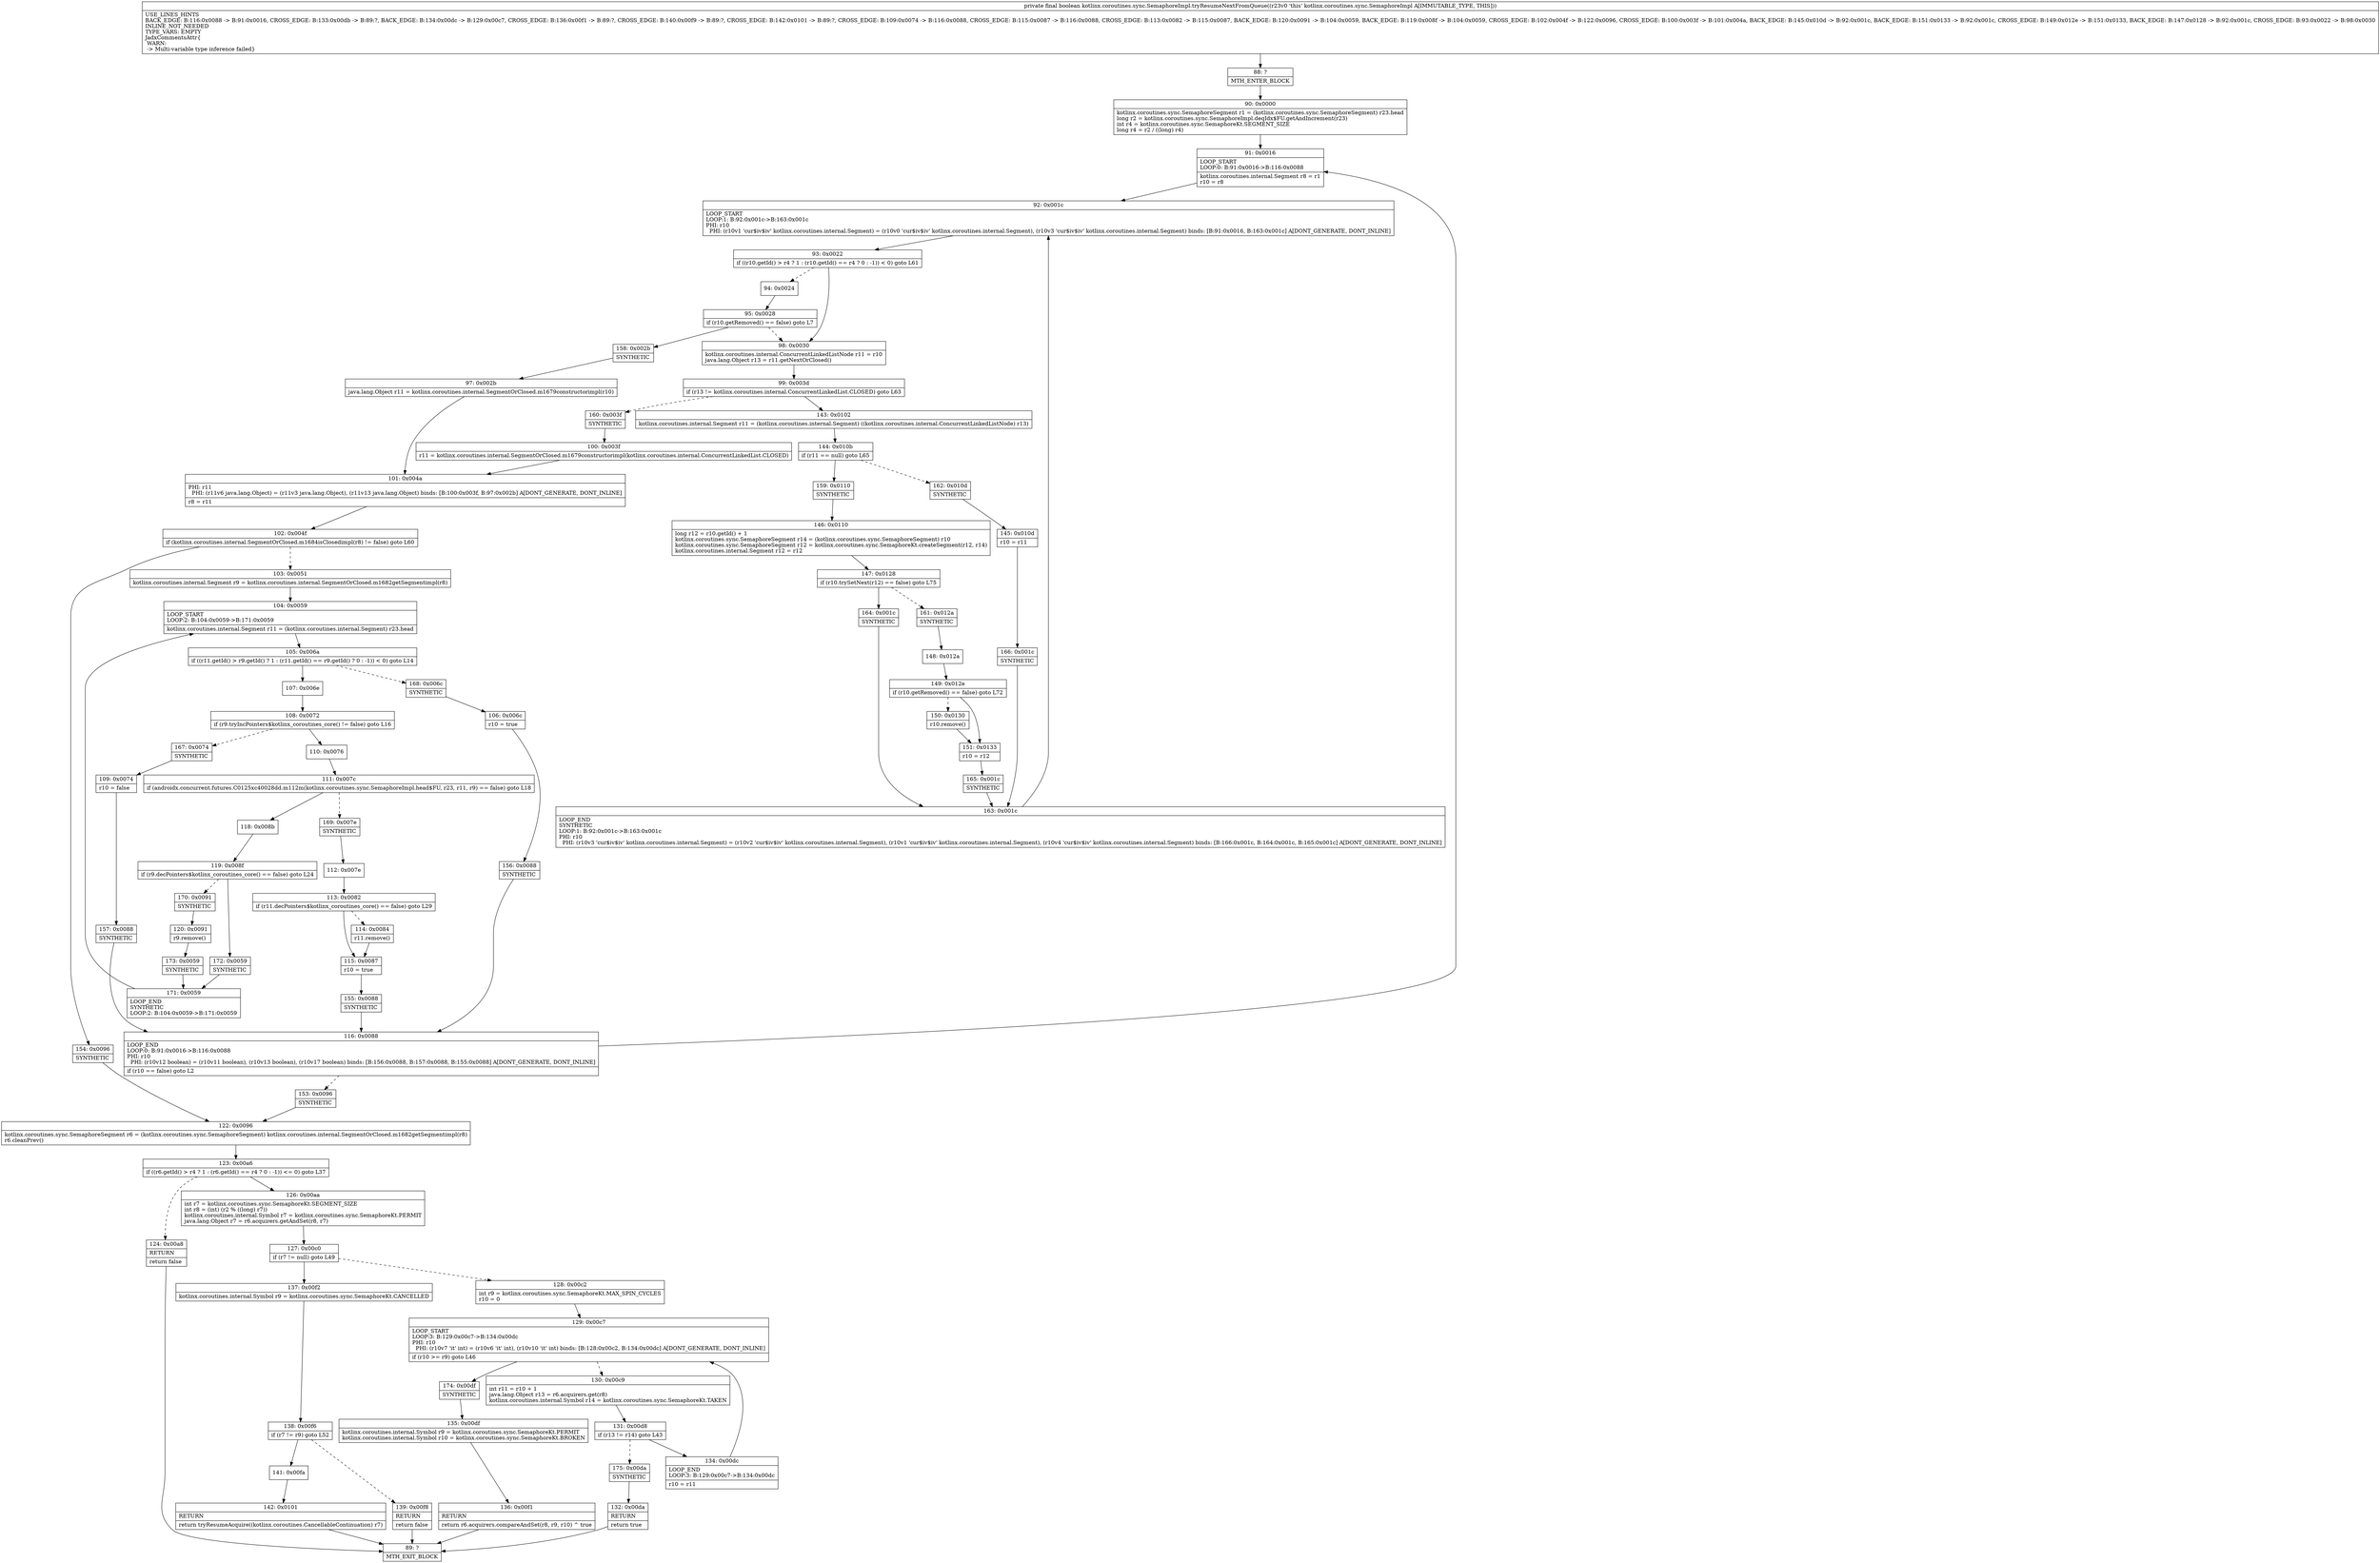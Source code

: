 digraph "CFG forkotlinx.coroutines.sync.SemaphoreImpl.tryResumeNextFromQueue()Z" {
Node_88 [shape=record,label="{88\:\ ?|MTH_ENTER_BLOCK\l}"];
Node_90 [shape=record,label="{90\:\ 0x0000|kotlinx.coroutines.sync.SemaphoreSegment r1 = (kotlinx.coroutines.sync.SemaphoreSegment) r23.head\llong r2 = kotlinx.coroutines.sync.SemaphoreImpl.deqIdx$FU.getAndIncrement(r23)\lint r4 = kotlinx.coroutines.sync.SemaphoreKt.SEGMENT_SIZE\llong r4 = r2 \/ ((long) r4)\l}"];
Node_91 [shape=record,label="{91\:\ 0x0016|LOOP_START\lLOOP:0: B:91:0x0016\-\>B:116:0x0088\l|kotlinx.coroutines.internal.Segment r8 = r1\lr10 = r8\l}"];
Node_92 [shape=record,label="{92\:\ 0x001c|LOOP_START\lLOOP:1: B:92:0x001c\-\>B:163:0x001c\lPHI: r10 \l  PHI: (r10v1 'cur$iv$iv' kotlinx.coroutines.internal.Segment) = (r10v0 'cur$iv$iv' kotlinx.coroutines.internal.Segment), (r10v3 'cur$iv$iv' kotlinx.coroutines.internal.Segment) binds: [B:91:0x0016, B:163:0x001c] A[DONT_GENERATE, DONT_INLINE]\l}"];
Node_93 [shape=record,label="{93\:\ 0x0022|if ((r10.getId() \> r4 ? 1 : (r10.getId() == r4 ? 0 : \-1)) \< 0) goto L61\l}"];
Node_94 [shape=record,label="{94\:\ 0x0024}"];
Node_95 [shape=record,label="{95\:\ 0x0028|if (r10.getRemoved() == false) goto L7\l}"];
Node_158 [shape=record,label="{158\:\ 0x002b|SYNTHETIC\l}"];
Node_97 [shape=record,label="{97\:\ 0x002b|java.lang.Object r11 = kotlinx.coroutines.internal.SegmentOrClosed.m1679constructorimpl(r10)\l}"];
Node_101 [shape=record,label="{101\:\ 0x004a|PHI: r11 \l  PHI: (r11v6 java.lang.Object) = (r11v3 java.lang.Object), (r11v13 java.lang.Object) binds: [B:100:0x003f, B:97:0x002b] A[DONT_GENERATE, DONT_INLINE]\l|r8 = r11\l}"];
Node_102 [shape=record,label="{102\:\ 0x004f|if (kotlinx.coroutines.internal.SegmentOrClosed.m1684isClosedimpl(r8) != false) goto L60\l}"];
Node_103 [shape=record,label="{103\:\ 0x0051|kotlinx.coroutines.internal.Segment r9 = kotlinx.coroutines.internal.SegmentOrClosed.m1682getSegmentimpl(r8)\l}"];
Node_104 [shape=record,label="{104\:\ 0x0059|LOOP_START\lLOOP:2: B:104:0x0059\-\>B:171:0x0059\l|kotlinx.coroutines.internal.Segment r11 = (kotlinx.coroutines.internal.Segment) r23.head\l}"];
Node_105 [shape=record,label="{105\:\ 0x006a|if ((r11.getId() \> r9.getId() ? 1 : (r11.getId() == r9.getId() ? 0 : \-1)) \< 0) goto L14\l}"];
Node_107 [shape=record,label="{107\:\ 0x006e}"];
Node_108 [shape=record,label="{108\:\ 0x0072|if (r9.tryIncPointers$kotlinx_coroutines_core() != false) goto L16\l}"];
Node_110 [shape=record,label="{110\:\ 0x0076}"];
Node_111 [shape=record,label="{111\:\ 0x007c|if (androidx.concurrent.futures.C0125xc40028dd.m112m(kotlinx.coroutines.sync.SemaphoreImpl.head$FU, r23, r11, r9) == false) goto L18\l}"];
Node_118 [shape=record,label="{118\:\ 0x008b}"];
Node_119 [shape=record,label="{119\:\ 0x008f|if (r9.decPointers$kotlinx_coroutines_core() == false) goto L24\l}"];
Node_170 [shape=record,label="{170\:\ 0x0091|SYNTHETIC\l}"];
Node_120 [shape=record,label="{120\:\ 0x0091|r9.remove()\l}"];
Node_173 [shape=record,label="{173\:\ 0x0059|SYNTHETIC\l}"];
Node_171 [shape=record,label="{171\:\ 0x0059|LOOP_END\lSYNTHETIC\lLOOP:2: B:104:0x0059\-\>B:171:0x0059\l}"];
Node_172 [shape=record,label="{172\:\ 0x0059|SYNTHETIC\l}"];
Node_169 [shape=record,label="{169\:\ 0x007e|SYNTHETIC\l}"];
Node_112 [shape=record,label="{112\:\ 0x007e}"];
Node_113 [shape=record,label="{113\:\ 0x0082|if (r11.decPointers$kotlinx_coroutines_core() == false) goto L29\l}"];
Node_114 [shape=record,label="{114\:\ 0x0084|r11.remove()\l}"];
Node_115 [shape=record,label="{115\:\ 0x0087|r10 = true\l}"];
Node_155 [shape=record,label="{155\:\ 0x0088|SYNTHETIC\l}"];
Node_116 [shape=record,label="{116\:\ 0x0088|LOOP_END\lLOOP:0: B:91:0x0016\-\>B:116:0x0088\lPHI: r10 \l  PHI: (r10v12 boolean) = (r10v11 boolean), (r10v13 boolean), (r10v17 boolean) binds: [B:156:0x0088, B:157:0x0088, B:155:0x0088] A[DONT_GENERATE, DONT_INLINE]\l|if (r10 == false) goto L2\l}"];
Node_153 [shape=record,label="{153\:\ 0x0096|SYNTHETIC\l}"];
Node_122 [shape=record,label="{122\:\ 0x0096|kotlinx.coroutines.sync.SemaphoreSegment r6 = (kotlinx.coroutines.sync.SemaphoreSegment) kotlinx.coroutines.internal.SegmentOrClosed.m1682getSegmentimpl(r8)\lr6.cleanPrev()\l}"];
Node_123 [shape=record,label="{123\:\ 0x00a6|if ((r6.getId() \> r4 ? 1 : (r6.getId() == r4 ? 0 : \-1)) \<= 0) goto L37\l}"];
Node_124 [shape=record,label="{124\:\ 0x00a8|RETURN\l|return false\l}"];
Node_89 [shape=record,label="{89\:\ ?|MTH_EXIT_BLOCK\l}"];
Node_126 [shape=record,label="{126\:\ 0x00aa|int r7 = kotlinx.coroutines.sync.SemaphoreKt.SEGMENT_SIZE\lint r8 = (int) (r2 % ((long) r7))\lkotlinx.coroutines.internal.Symbol r7 = kotlinx.coroutines.sync.SemaphoreKt.PERMIT\ljava.lang.Object r7 = r6.acquirers.getAndSet(r8, r7)\l}"];
Node_127 [shape=record,label="{127\:\ 0x00c0|if (r7 != null) goto L49\l}"];
Node_128 [shape=record,label="{128\:\ 0x00c2|int r9 = kotlinx.coroutines.sync.SemaphoreKt.MAX_SPIN_CYCLES\lr10 = 0\l}"];
Node_129 [shape=record,label="{129\:\ 0x00c7|LOOP_START\lLOOP:3: B:129:0x00c7\-\>B:134:0x00dc\lPHI: r10 \l  PHI: (r10v7 'it' int) = (r10v6 'it' int), (r10v10 'it' int) binds: [B:128:0x00c2, B:134:0x00dc] A[DONT_GENERATE, DONT_INLINE]\l|if (r10 \>= r9) goto L46\l}"];
Node_130 [shape=record,label="{130\:\ 0x00c9|int r11 = r10 + 1\ljava.lang.Object r13 = r6.acquirers.get(r8)\lkotlinx.coroutines.internal.Symbol r14 = kotlinx.coroutines.sync.SemaphoreKt.TAKEN\l}"];
Node_131 [shape=record,label="{131\:\ 0x00d8|if (r13 != r14) goto L43\l}"];
Node_134 [shape=record,label="{134\:\ 0x00dc|LOOP_END\lLOOP:3: B:129:0x00c7\-\>B:134:0x00dc\l|r10 = r11\l}"];
Node_175 [shape=record,label="{175\:\ 0x00da|SYNTHETIC\l}"];
Node_132 [shape=record,label="{132\:\ 0x00da|RETURN\l|return true\l}"];
Node_174 [shape=record,label="{174\:\ 0x00df|SYNTHETIC\l}"];
Node_135 [shape=record,label="{135\:\ 0x00df|kotlinx.coroutines.internal.Symbol r9 = kotlinx.coroutines.sync.SemaphoreKt.PERMIT\lkotlinx.coroutines.internal.Symbol r10 = kotlinx.coroutines.sync.SemaphoreKt.BROKEN\l}"];
Node_136 [shape=record,label="{136\:\ 0x00f1|RETURN\l|return r6.acquirers.compareAndSet(r8, r9, r10) ^ true\l}"];
Node_137 [shape=record,label="{137\:\ 0x00f2|kotlinx.coroutines.internal.Symbol r9 = kotlinx.coroutines.sync.SemaphoreKt.CANCELLED\l}"];
Node_138 [shape=record,label="{138\:\ 0x00f6|if (r7 != r9) goto L52\l}"];
Node_139 [shape=record,label="{139\:\ 0x00f8|RETURN\l|return false\l}"];
Node_141 [shape=record,label="{141\:\ 0x00fa}"];
Node_142 [shape=record,label="{142\:\ 0x0101|RETURN\l|return tryResumeAcquire((kotlinx.coroutines.CancellableContinuation) r7)\l}"];
Node_167 [shape=record,label="{167\:\ 0x0074|SYNTHETIC\l}"];
Node_109 [shape=record,label="{109\:\ 0x0074|r10 = false\l}"];
Node_157 [shape=record,label="{157\:\ 0x0088|SYNTHETIC\l}"];
Node_168 [shape=record,label="{168\:\ 0x006c|SYNTHETIC\l}"];
Node_106 [shape=record,label="{106\:\ 0x006c|r10 = true\l}"];
Node_156 [shape=record,label="{156\:\ 0x0088|SYNTHETIC\l}"];
Node_154 [shape=record,label="{154\:\ 0x0096|SYNTHETIC\l}"];
Node_98 [shape=record,label="{98\:\ 0x0030|kotlinx.coroutines.internal.ConcurrentLinkedListNode r11 = r10\ljava.lang.Object r13 = r11.getNextOrClosed()\l}"];
Node_99 [shape=record,label="{99\:\ 0x003d|if (r13 != kotlinx.coroutines.internal.ConcurrentLinkedList.CLOSED) goto L63\l}"];
Node_143 [shape=record,label="{143\:\ 0x0102|kotlinx.coroutines.internal.Segment r11 = (kotlinx.coroutines.internal.Segment) ((kotlinx.coroutines.internal.ConcurrentLinkedListNode) r13)\l}"];
Node_144 [shape=record,label="{144\:\ 0x010b|if (r11 == null) goto L65\l}"];
Node_159 [shape=record,label="{159\:\ 0x0110|SYNTHETIC\l}"];
Node_146 [shape=record,label="{146\:\ 0x0110|long r12 = r10.getId() + 1\lkotlinx.coroutines.sync.SemaphoreSegment r14 = (kotlinx.coroutines.sync.SemaphoreSegment) r10\lkotlinx.coroutines.sync.SemaphoreSegment r12 = kotlinx.coroutines.sync.SemaphoreKt.createSegment(r12, r14)\lkotlinx.coroutines.internal.Segment r12 = r12\l}"];
Node_147 [shape=record,label="{147\:\ 0x0128|if (r10.trySetNext(r12) == false) goto L75\l}"];
Node_161 [shape=record,label="{161\:\ 0x012a|SYNTHETIC\l}"];
Node_148 [shape=record,label="{148\:\ 0x012a}"];
Node_149 [shape=record,label="{149\:\ 0x012e|if (r10.getRemoved() == false) goto L72\l}"];
Node_150 [shape=record,label="{150\:\ 0x0130|r10.remove()\l}"];
Node_151 [shape=record,label="{151\:\ 0x0133|r10 = r12\l}"];
Node_165 [shape=record,label="{165\:\ 0x001c|SYNTHETIC\l}"];
Node_163 [shape=record,label="{163\:\ 0x001c|LOOP_END\lSYNTHETIC\lLOOP:1: B:92:0x001c\-\>B:163:0x001c\lPHI: r10 \l  PHI: (r10v3 'cur$iv$iv' kotlinx.coroutines.internal.Segment) = (r10v2 'cur$iv$iv' kotlinx.coroutines.internal.Segment), (r10v1 'cur$iv$iv' kotlinx.coroutines.internal.Segment), (r10v4 'cur$iv$iv' kotlinx.coroutines.internal.Segment) binds: [B:166:0x001c, B:164:0x001c, B:165:0x001c] A[DONT_GENERATE, DONT_INLINE]\l}"];
Node_164 [shape=record,label="{164\:\ 0x001c|SYNTHETIC\l}"];
Node_162 [shape=record,label="{162\:\ 0x010d|SYNTHETIC\l}"];
Node_145 [shape=record,label="{145\:\ 0x010d|r10 = r11\l}"];
Node_166 [shape=record,label="{166\:\ 0x001c|SYNTHETIC\l}"];
Node_160 [shape=record,label="{160\:\ 0x003f|SYNTHETIC\l}"];
Node_100 [shape=record,label="{100\:\ 0x003f|r11 = kotlinx.coroutines.internal.SegmentOrClosed.m1679constructorimpl(kotlinx.coroutines.internal.ConcurrentLinkedList.CLOSED)\l}"];
MethodNode[shape=record,label="{private final boolean kotlinx.coroutines.sync.SemaphoreImpl.tryResumeNextFromQueue((r23v0 'this' kotlinx.coroutines.sync.SemaphoreImpl A[IMMUTABLE_TYPE, THIS]))  | USE_LINES_HINTS\lBACK_EDGE: B:116:0x0088 \-\> B:91:0x0016, CROSS_EDGE: B:133:0x00db \-\> B:89:?, BACK_EDGE: B:134:0x00dc \-\> B:129:0x00c7, CROSS_EDGE: B:136:0x00f1 \-\> B:89:?, CROSS_EDGE: B:140:0x00f9 \-\> B:89:?, CROSS_EDGE: B:142:0x0101 \-\> B:89:?, CROSS_EDGE: B:109:0x0074 \-\> B:116:0x0088, CROSS_EDGE: B:115:0x0087 \-\> B:116:0x0088, CROSS_EDGE: B:113:0x0082 \-\> B:115:0x0087, BACK_EDGE: B:120:0x0091 \-\> B:104:0x0059, BACK_EDGE: B:119:0x008f \-\> B:104:0x0059, CROSS_EDGE: B:102:0x004f \-\> B:122:0x0096, CROSS_EDGE: B:100:0x003f \-\> B:101:0x004a, BACK_EDGE: B:145:0x010d \-\> B:92:0x001c, BACK_EDGE: B:151:0x0133 \-\> B:92:0x001c, CROSS_EDGE: B:149:0x012e \-\> B:151:0x0133, BACK_EDGE: B:147:0x0128 \-\> B:92:0x001c, CROSS_EDGE: B:93:0x0022 \-\> B:98:0x0030\lINLINE_NOT_NEEDED\lTYPE_VARS: EMPTY\lJadxCommentsAttr\{\l WARN: \l \-\> Multi\-variable type inference failed\}\l}"];
MethodNode -> Node_88;Node_88 -> Node_90;
Node_90 -> Node_91;
Node_91 -> Node_92;
Node_92 -> Node_93;
Node_93 -> Node_94[style=dashed];
Node_93 -> Node_98;
Node_94 -> Node_95;
Node_95 -> Node_98[style=dashed];
Node_95 -> Node_158;
Node_158 -> Node_97;
Node_97 -> Node_101;
Node_101 -> Node_102;
Node_102 -> Node_103[style=dashed];
Node_102 -> Node_154;
Node_103 -> Node_104;
Node_104 -> Node_105;
Node_105 -> Node_107;
Node_105 -> Node_168[style=dashed];
Node_107 -> Node_108;
Node_108 -> Node_110;
Node_108 -> Node_167[style=dashed];
Node_110 -> Node_111;
Node_111 -> Node_118;
Node_111 -> Node_169[style=dashed];
Node_118 -> Node_119;
Node_119 -> Node_170[style=dashed];
Node_119 -> Node_172;
Node_170 -> Node_120;
Node_120 -> Node_173;
Node_173 -> Node_171;
Node_171 -> Node_104;
Node_172 -> Node_171;
Node_169 -> Node_112;
Node_112 -> Node_113;
Node_113 -> Node_114[style=dashed];
Node_113 -> Node_115;
Node_114 -> Node_115;
Node_115 -> Node_155;
Node_155 -> Node_116;
Node_116 -> Node_91;
Node_116 -> Node_153[style=dashed];
Node_153 -> Node_122;
Node_122 -> Node_123;
Node_123 -> Node_124[style=dashed];
Node_123 -> Node_126;
Node_124 -> Node_89;
Node_126 -> Node_127;
Node_127 -> Node_128[style=dashed];
Node_127 -> Node_137;
Node_128 -> Node_129;
Node_129 -> Node_130[style=dashed];
Node_129 -> Node_174;
Node_130 -> Node_131;
Node_131 -> Node_134;
Node_131 -> Node_175[style=dashed];
Node_134 -> Node_129;
Node_175 -> Node_132;
Node_132 -> Node_89;
Node_174 -> Node_135;
Node_135 -> Node_136;
Node_136 -> Node_89;
Node_137 -> Node_138;
Node_138 -> Node_139[style=dashed];
Node_138 -> Node_141;
Node_139 -> Node_89;
Node_141 -> Node_142;
Node_142 -> Node_89;
Node_167 -> Node_109;
Node_109 -> Node_157;
Node_157 -> Node_116;
Node_168 -> Node_106;
Node_106 -> Node_156;
Node_156 -> Node_116;
Node_154 -> Node_122;
Node_98 -> Node_99;
Node_99 -> Node_143;
Node_99 -> Node_160[style=dashed];
Node_143 -> Node_144;
Node_144 -> Node_159;
Node_144 -> Node_162[style=dashed];
Node_159 -> Node_146;
Node_146 -> Node_147;
Node_147 -> Node_161[style=dashed];
Node_147 -> Node_164;
Node_161 -> Node_148;
Node_148 -> Node_149;
Node_149 -> Node_150[style=dashed];
Node_149 -> Node_151;
Node_150 -> Node_151;
Node_151 -> Node_165;
Node_165 -> Node_163;
Node_163 -> Node_92;
Node_164 -> Node_163;
Node_162 -> Node_145;
Node_145 -> Node_166;
Node_166 -> Node_163;
Node_160 -> Node_100;
Node_100 -> Node_101;
}

